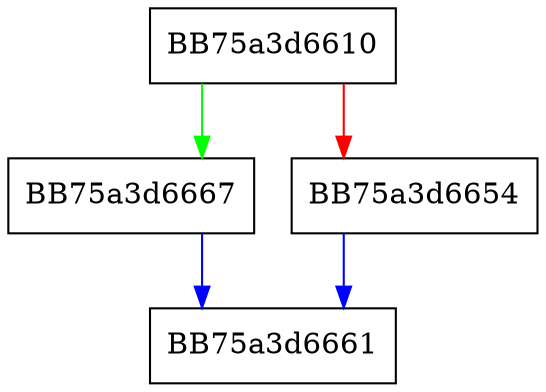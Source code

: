 digraph exists {
  node [shape="box"];
  graph [splines=ortho];
  BB75a3d6610 -> BB75a3d6667 [color="green"];
  BB75a3d6610 -> BB75a3d6654 [color="red"];
  BB75a3d6654 -> BB75a3d6661 [color="blue"];
  BB75a3d6667 -> BB75a3d6661 [color="blue"];
}